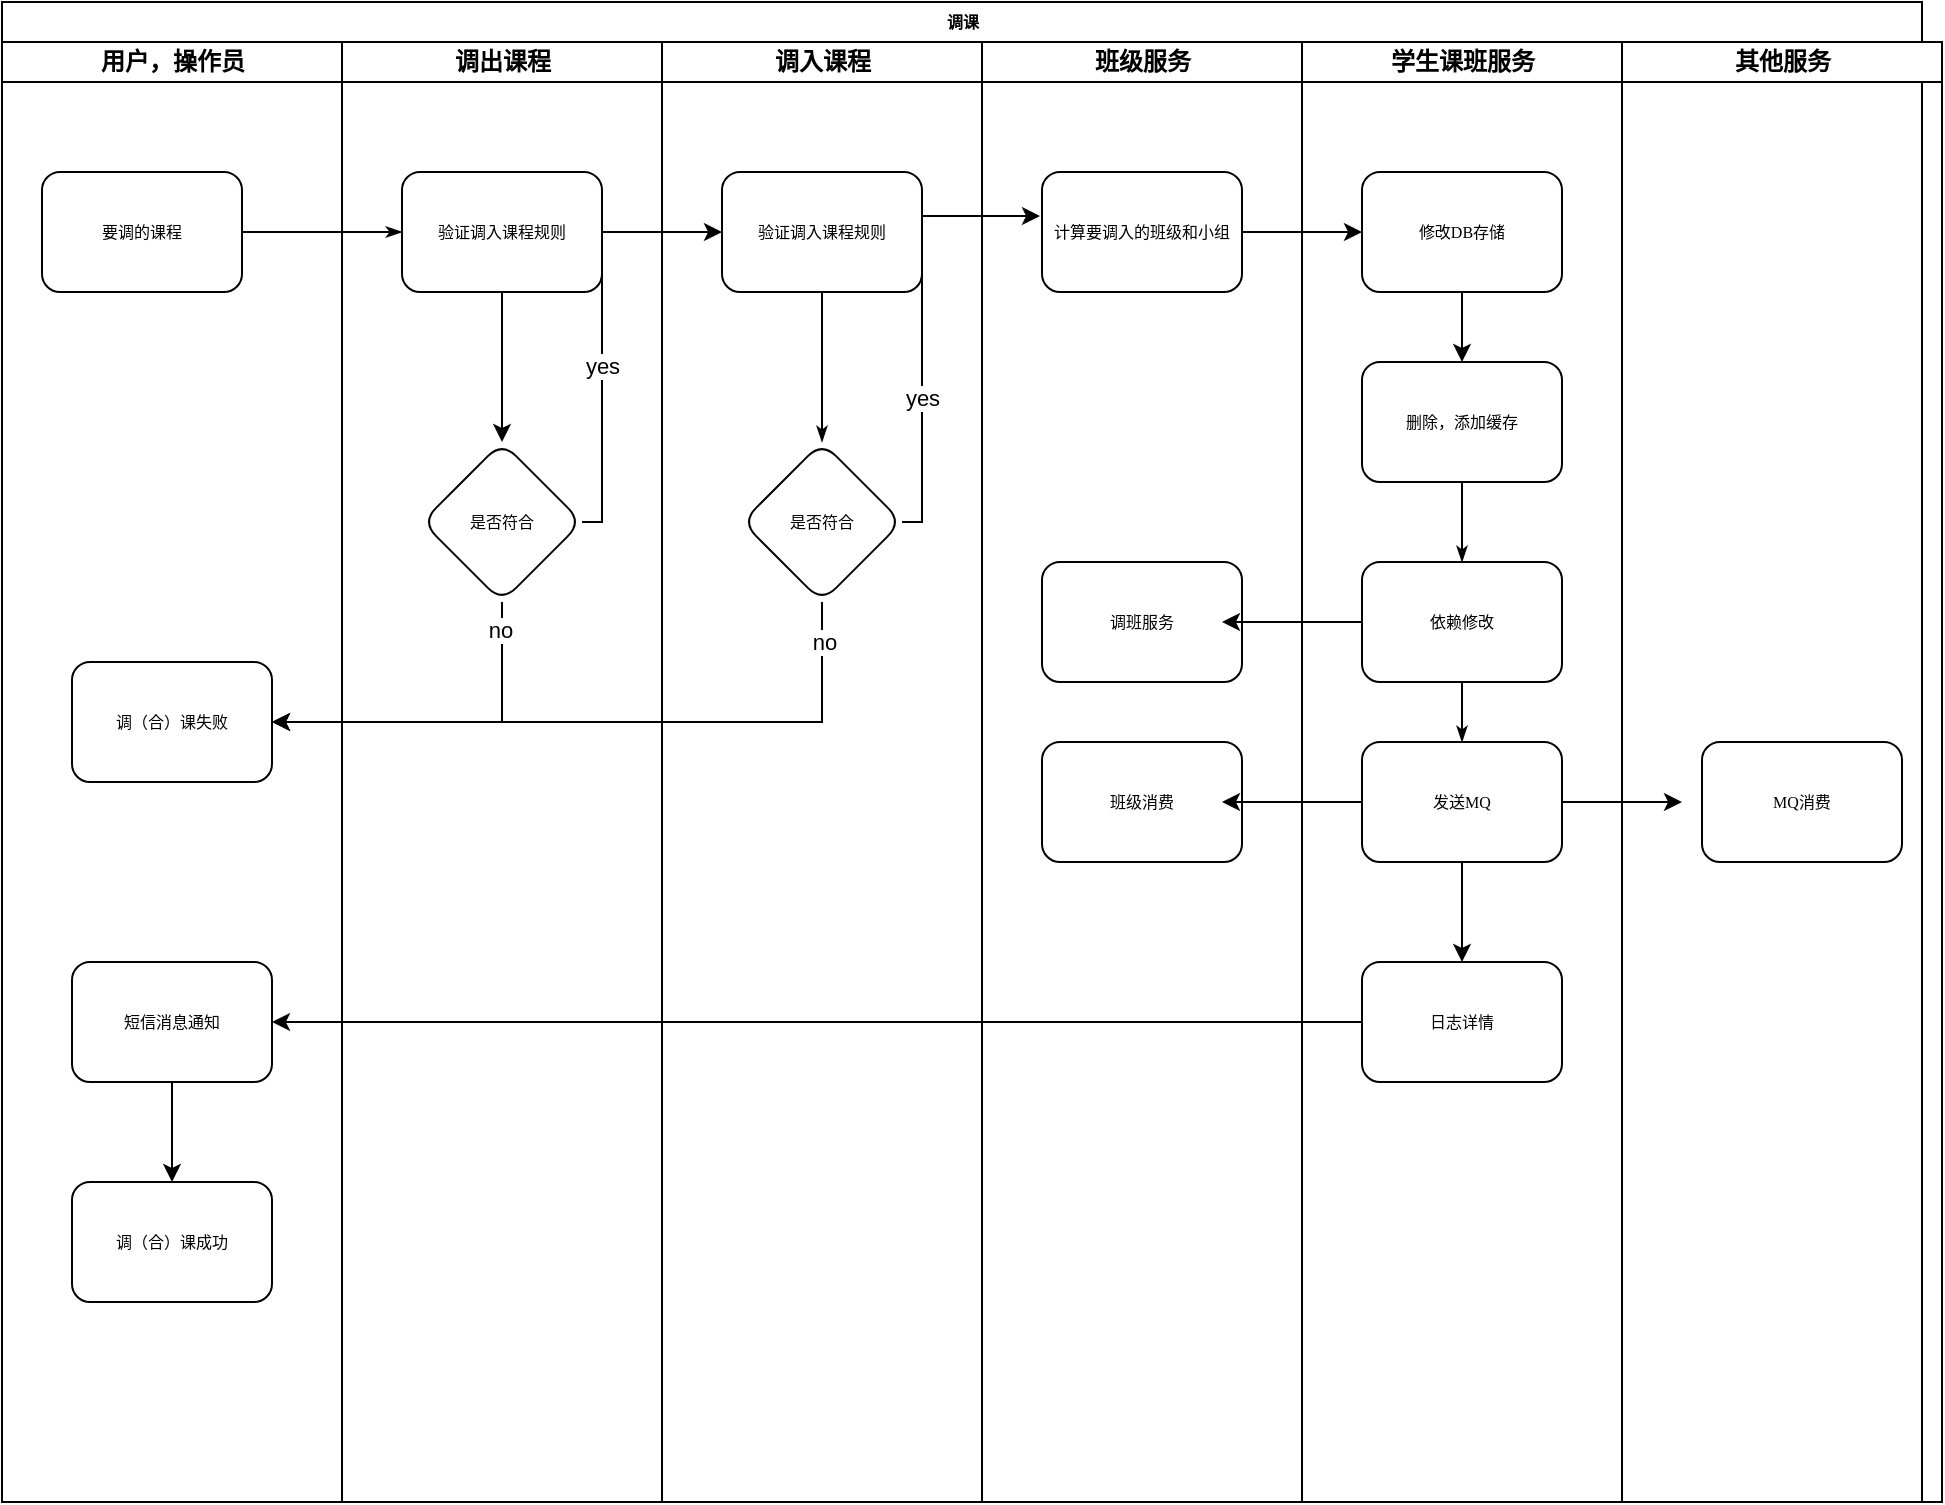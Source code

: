 <mxfile version="13.10.1" type="github">
  <diagram name="Page-1" id="74e2e168-ea6b-b213-b513-2b3c1d86103e">
    <mxGraphModel dx="946" dy="547" grid="1" gridSize="10" guides="1" tooltips="1" connect="1" arrows="1" fold="1" page="1" pageScale="1" pageWidth="1100" pageHeight="850" background="#ffffff" math="0" shadow="0">
      <root>
        <mxCell id="0" />
        <mxCell id="1" parent="0" />
        <mxCell id="77e6c97f196da883-1" value="调课" style="swimlane;html=1;childLayout=stackLayout;startSize=20;rounded=0;shadow=0;labelBackgroundColor=none;strokeWidth=1;fontFamily=Verdana;fontSize=8;align=center;" parent="1" vertex="1">
          <mxGeometry x="70" y="40" width="960" height="750" as="geometry" />
        </mxCell>
        <mxCell id="77e6c97f196da883-2" value="用户，操作员" style="swimlane;html=1;startSize=20;" parent="77e6c97f196da883-1" vertex="1">
          <mxGeometry y="20" width="170" height="730" as="geometry">
            <mxRectangle y="20" width="30" height="730" as="alternateBounds" />
          </mxGeometry>
        </mxCell>
        <mxCell id="77e6c97f196da883-8" value="要调的课程" style="rounded=1;whiteSpace=wrap;html=1;shadow=0;labelBackgroundColor=none;strokeWidth=1;fontFamily=Verdana;fontSize=8;align=center;" parent="77e6c97f196da883-2" vertex="1">
          <mxGeometry x="20" y="65" width="100" height="60" as="geometry" />
        </mxCell>
        <mxCell id="77e6c97f196da883-9" value="调（合）课失败" style="rounded=1;whiteSpace=wrap;html=1;shadow=0;labelBackgroundColor=none;strokeWidth=1;fontFamily=Verdana;fontSize=8;align=center;" parent="77e6c97f196da883-2" vertex="1">
          <mxGeometry x="35" y="310" width="100" height="60" as="geometry" />
        </mxCell>
        <mxCell id="gJNmPtFLMLCiURFd4Cho-70" value="调（合）课成功" style="rounded=1;whiteSpace=wrap;html=1;shadow=0;labelBackgroundColor=none;strokeWidth=1;fontFamily=Verdana;fontSize=8;align=center;" vertex="1" parent="77e6c97f196da883-2">
          <mxGeometry x="35" y="570" width="100" height="60" as="geometry" />
        </mxCell>
        <mxCell id="gJNmPtFLMLCiURFd4Cho-79" style="edgeStyle=orthogonalEdgeStyle;rounded=0;orthogonalLoop=1;jettySize=auto;html=1;" edge="1" parent="77e6c97f196da883-2" source="gJNmPtFLMLCiURFd4Cho-77" target="gJNmPtFLMLCiURFd4Cho-70">
          <mxGeometry relative="1" as="geometry" />
        </mxCell>
        <mxCell id="gJNmPtFLMLCiURFd4Cho-77" value="短信消息通知" style="rounded=1;whiteSpace=wrap;html=1;shadow=0;labelBackgroundColor=none;strokeWidth=1;fontFamily=Verdana;fontSize=8;align=center;" vertex="1" parent="77e6c97f196da883-2">
          <mxGeometry x="35" y="460" width="100" height="60" as="geometry" />
        </mxCell>
        <mxCell id="77e6c97f196da883-26" style="edgeStyle=orthogonalEdgeStyle;rounded=1;html=1;labelBackgroundColor=none;startArrow=none;startFill=0;startSize=5;endArrow=classicThin;endFill=1;endSize=5;jettySize=auto;orthogonalLoop=1;strokeWidth=1;fontFamily=Verdana;fontSize=8" parent="77e6c97f196da883-1" source="77e6c97f196da883-8" target="77e6c97f196da883-11" edge="1">
          <mxGeometry relative="1" as="geometry" />
        </mxCell>
        <mxCell id="77e6c97f196da883-3" value="调出课程" style="swimlane;html=1;startSize=20;" parent="77e6c97f196da883-1" vertex="1">
          <mxGeometry x="170" y="20" width="160" height="730" as="geometry" />
        </mxCell>
        <mxCell id="77e6c97f196da883-11" value="验证调入课程规则" style="rounded=1;whiteSpace=wrap;html=1;shadow=0;labelBackgroundColor=none;strokeWidth=1;fontFamily=Verdana;fontSize=8;align=center;" parent="77e6c97f196da883-3" vertex="1">
          <mxGeometry x="30" y="65" width="100" height="60" as="geometry" />
        </mxCell>
        <mxCell id="gJNmPtFLMLCiURFd4Cho-57" value="是否符合" style="rhombus;whiteSpace=wrap;html=1;rounded=1;shadow=0;fontFamily=Verdana;fontSize=8;strokeWidth=1;" vertex="1" parent="77e6c97f196da883-3">
          <mxGeometry x="40" y="200" width="80" height="80" as="geometry" />
        </mxCell>
        <mxCell id="gJNmPtFLMLCiURFd4Cho-58" value="" style="edgeStyle=orthogonalEdgeStyle;rounded=0;orthogonalLoop=1;jettySize=auto;html=1;" edge="1" parent="77e6c97f196da883-3" source="77e6c97f196da883-11" target="gJNmPtFLMLCiURFd4Cho-57">
          <mxGeometry relative="1" as="geometry" />
        </mxCell>
        <mxCell id="77e6c97f196da883-4" value="调入课程" style="swimlane;html=1;startSize=20;" parent="77e6c97f196da883-1" vertex="1">
          <mxGeometry x="330" y="20" width="160" height="730" as="geometry" />
        </mxCell>
        <mxCell id="77e6c97f196da883-12" value="验证调入课程规则" style="rounded=1;whiteSpace=wrap;html=1;shadow=0;labelBackgroundColor=none;strokeWidth=1;fontFamily=Verdana;fontSize=8;align=center;" parent="77e6c97f196da883-4" vertex="1">
          <mxGeometry x="30" y="65" width="100" height="60" as="geometry" />
        </mxCell>
        <mxCell id="77e6c97f196da883-29" style="edgeStyle=orthogonalEdgeStyle;rounded=1;html=1;labelBackgroundColor=none;startArrow=none;startFill=0;startSize=5;endArrow=classicThin;endFill=1;endSize=5;jettySize=auto;orthogonalLoop=1;strokeWidth=1;fontFamily=Verdana;fontSize=8" parent="77e6c97f196da883-4" source="77e6c97f196da883-12" edge="1">
          <mxGeometry relative="1" as="geometry">
            <mxPoint x="80" y="200" as="targetPoint" />
          </mxGeometry>
        </mxCell>
        <mxCell id="gJNmPtFLMLCiURFd4Cho-59" value="是否符合" style="rhombus;whiteSpace=wrap;html=1;rounded=1;shadow=0;fontFamily=Verdana;fontSize=8;strokeWidth=1;" vertex="1" parent="77e6c97f196da883-4">
          <mxGeometry x="40" y="200" width="80" height="80" as="geometry" />
        </mxCell>
        <mxCell id="77e6c97f196da883-5" value="班级服务" style="swimlane;html=1;startSize=20;align=center;aspect=fixed;" parent="77e6c97f196da883-1" vertex="1">
          <mxGeometry x="490" y="20" width="160" height="730" as="geometry" />
        </mxCell>
        <mxCell id="gJNmPtFLMLCiURFd4Cho-45" value="计算要调入的班级和小组" style="rounded=1;whiteSpace=wrap;html=1;shadow=0;labelBackgroundColor=none;strokeWidth=1;fontFamily=Verdana;fontSize=8;align=center;" vertex="1" parent="77e6c97f196da883-5">
          <mxGeometry x="30" y="65" width="100" height="60" as="geometry" />
        </mxCell>
        <mxCell id="gJNmPtFLMLCiURFd4Cho-74" value="调班服务" style="rounded=1;whiteSpace=wrap;html=1;shadow=0;labelBackgroundColor=none;strokeWidth=1;fontFamily=Verdana;fontSize=8;align=center;" vertex="1" parent="77e6c97f196da883-5">
          <mxGeometry x="30" y="260" width="100" height="60" as="geometry" />
        </mxCell>
        <mxCell id="gJNmPtFLMLCiURFd4Cho-76" value="班级消费" style="rounded=1;whiteSpace=wrap;html=1;shadow=0;labelBackgroundColor=none;strokeWidth=1;fontFamily=Verdana;fontSize=8;align=center;" vertex="1" parent="77e6c97f196da883-5">
          <mxGeometry x="30" y="350" width="100" height="60" as="geometry" />
        </mxCell>
        <mxCell id="gJNmPtFLMLCiURFd4Cho-60" style="edgeStyle=orthogonalEdgeStyle;rounded=0;orthogonalLoop=1;jettySize=auto;html=1;entryX=0;entryY=0.5;entryDx=0;entryDy=0;" edge="1" parent="77e6c97f196da883-1" source="gJNmPtFLMLCiURFd4Cho-57" target="77e6c97f196da883-12">
          <mxGeometry relative="1" as="geometry">
            <Array as="points">
              <mxPoint x="300" y="260" />
              <mxPoint x="300" y="115" />
            </Array>
          </mxGeometry>
        </mxCell>
        <mxCell id="gJNmPtFLMLCiURFd4Cho-64" value="yes" style="edgeLabel;html=1;align=center;verticalAlign=middle;resizable=0;points=[];" vertex="1" connectable="0" parent="gJNmPtFLMLCiURFd4Cho-60">
          <mxGeometry x="-0.181" relative="1" as="geometry">
            <mxPoint as="offset" />
          </mxGeometry>
        </mxCell>
        <mxCell id="gJNmPtFLMLCiURFd4Cho-61" style="edgeStyle=orthogonalEdgeStyle;rounded=0;orthogonalLoop=1;jettySize=auto;html=1;entryX=-0.01;entryY=0.367;entryDx=0;entryDy=0;entryPerimeter=0;" edge="1" parent="77e6c97f196da883-1" source="gJNmPtFLMLCiURFd4Cho-59" target="gJNmPtFLMLCiURFd4Cho-45">
          <mxGeometry relative="1" as="geometry">
            <Array as="points">
              <mxPoint x="460" y="260" />
              <mxPoint x="460" y="107" />
            </Array>
          </mxGeometry>
        </mxCell>
        <mxCell id="gJNmPtFLMLCiURFd4Cho-62" value="yes" style="edgeLabel;html=1;align=center;verticalAlign=middle;resizable=0;points=[];" vertex="1" connectable="0" parent="gJNmPtFLMLCiURFd4Cho-61">
          <mxGeometry x="-0.351" relative="1" as="geometry">
            <mxPoint as="offset" />
          </mxGeometry>
        </mxCell>
        <mxCell id="gJNmPtFLMLCiURFd4Cho-65" style="edgeStyle=orthogonalEdgeStyle;rounded=0;orthogonalLoop=1;jettySize=auto;html=1;exitX=0.5;exitY=1;exitDx=0;exitDy=0;entryX=1;entryY=0.5;entryDx=0;entryDy=0;" edge="1" parent="77e6c97f196da883-1" source="gJNmPtFLMLCiURFd4Cho-57" target="77e6c97f196da883-9">
          <mxGeometry relative="1" as="geometry" />
        </mxCell>
        <mxCell id="gJNmPtFLMLCiURFd4Cho-69" value="no" style="edgeLabel;html=1;align=center;verticalAlign=middle;resizable=0;points=[];" vertex="1" connectable="0" parent="gJNmPtFLMLCiURFd4Cho-65">
          <mxGeometry x="-0.84" y="-1" relative="1" as="geometry">
            <mxPoint as="offset" />
          </mxGeometry>
        </mxCell>
        <mxCell id="gJNmPtFLMLCiURFd4Cho-66" style="edgeStyle=orthogonalEdgeStyle;rounded=0;orthogonalLoop=1;jettySize=auto;html=1;exitX=0.5;exitY=1;exitDx=0;exitDy=0;entryX=1;entryY=0.5;entryDx=0;entryDy=0;" edge="1" parent="77e6c97f196da883-1" source="gJNmPtFLMLCiURFd4Cho-59" target="77e6c97f196da883-9">
          <mxGeometry relative="1" as="geometry" />
        </mxCell>
        <mxCell id="gJNmPtFLMLCiURFd4Cho-68" value="no" style="edgeLabel;html=1;align=center;verticalAlign=middle;resizable=0;points=[];" vertex="1" connectable="0" parent="gJNmPtFLMLCiURFd4Cho-66">
          <mxGeometry x="-0.884" y="1" relative="1" as="geometry">
            <mxPoint as="offset" />
          </mxGeometry>
        </mxCell>
        <mxCell id="gJNmPtFLMLCiURFd4Cho-48" style="edgeStyle=orthogonalEdgeStyle;rounded=0;orthogonalLoop=1;jettySize=auto;html=1;entryX=0;entryY=0.5;entryDx=0;entryDy=0;" edge="1" parent="77e6c97f196da883-1" source="gJNmPtFLMLCiURFd4Cho-45" target="gJNmPtFLMLCiURFd4Cho-47">
          <mxGeometry relative="1" as="geometry" />
        </mxCell>
        <mxCell id="77e6c97f196da883-6" value="学生课班服务" style="swimlane;html=1;startSize=20;aspect=fixed;" parent="77e6c97f196da883-1" vertex="1">
          <mxGeometry x="650" y="20" width="160" height="730" as="geometry" />
        </mxCell>
        <mxCell id="gJNmPtFLMLCiURFd4Cho-47" value="修改DB存储" style="rounded=1;whiteSpace=wrap;html=1;shadow=0;labelBackgroundColor=none;strokeWidth=1;fontFamily=Verdana;fontSize=8;align=center;" vertex="1" parent="77e6c97f196da883-6">
          <mxGeometry x="30" y="65" width="100" height="60" as="geometry" />
        </mxCell>
        <mxCell id="gJNmPtFLMLCiURFd4Cho-50" value="删除，添加缓存" style="rounded=1;whiteSpace=wrap;html=1;shadow=0;labelBackgroundColor=none;strokeWidth=1;fontFamily=Verdana;fontSize=8;align=center;" vertex="1" parent="77e6c97f196da883-6">
          <mxGeometry x="30" y="160" width="100" height="60" as="geometry" />
        </mxCell>
        <mxCell id="gJNmPtFLMLCiURFd4Cho-51" value="依赖修改" style="rounded=1;whiteSpace=wrap;html=1;shadow=0;labelBackgroundColor=none;strokeWidth=1;fontFamily=Verdana;fontSize=8;align=center;" vertex="1" parent="77e6c97f196da883-6">
          <mxGeometry x="30" y="260" width="100" height="60" as="geometry" />
        </mxCell>
        <mxCell id="gJNmPtFLMLCiURFd4Cho-56" style="edgeStyle=orthogonalEdgeStyle;rounded=0;orthogonalLoop=1;jettySize=auto;html=1;" edge="1" parent="77e6c97f196da883-6" source="gJNmPtFLMLCiURFd4Cho-52" target="gJNmPtFLMLCiURFd4Cho-55">
          <mxGeometry relative="1" as="geometry" />
        </mxCell>
        <mxCell id="gJNmPtFLMLCiURFd4Cho-52" value="发送MQ" style="rounded=1;whiteSpace=wrap;html=1;shadow=0;labelBackgroundColor=none;strokeWidth=1;fontFamily=Verdana;fontSize=8;align=center;" vertex="1" parent="77e6c97f196da883-6">
          <mxGeometry x="30" y="350" width="100" height="60" as="geometry" />
        </mxCell>
        <mxCell id="gJNmPtFLMLCiURFd4Cho-53" style="edgeStyle=orthogonalEdgeStyle;rounded=1;html=1;labelBackgroundColor=none;startArrow=none;startFill=0;startSize=5;endArrow=classicThin;endFill=1;endSize=5;jettySize=auto;orthogonalLoop=1;strokeWidth=1;fontFamily=Verdana;fontSize=8" edge="1" parent="77e6c97f196da883-6" source="gJNmPtFLMLCiURFd4Cho-50" target="gJNmPtFLMLCiURFd4Cho-51">
          <mxGeometry relative="1" as="geometry" />
        </mxCell>
        <mxCell id="gJNmPtFLMLCiURFd4Cho-54" style="edgeStyle=orthogonalEdgeStyle;rounded=1;html=1;labelBackgroundColor=none;startArrow=none;startFill=0;startSize=5;endArrow=classicThin;endFill=1;endSize=5;jettySize=auto;orthogonalLoop=1;strokeWidth=1;fontFamily=Verdana;fontSize=8" edge="1" parent="77e6c97f196da883-6" source="gJNmPtFLMLCiURFd4Cho-51" target="gJNmPtFLMLCiURFd4Cho-52">
          <mxGeometry relative="1" as="geometry" />
        </mxCell>
        <mxCell id="gJNmPtFLMLCiURFd4Cho-49" style="edgeStyle=orthogonalEdgeStyle;rounded=0;orthogonalLoop=1;jettySize=auto;html=1;entryX=0.5;entryY=0;entryDx=0;entryDy=0;" edge="1" parent="77e6c97f196da883-6" source="gJNmPtFLMLCiURFd4Cho-47" target="gJNmPtFLMLCiURFd4Cho-50">
          <mxGeometry relative="1" as="geometry">
            <mxPoint x="90" y="180" as="targetPoint" />
          </mxGeometry>
        </mxCell>
        <mxCell id="gJNmPtFLMLCiURFd4Cho-55" value="日志详情" style="rounded=1;whiteSpace=wrap;html=1;shadow=0;labelBackgroundColor=none;strokeWidth=1;fontFamily=Verdana;fontSize=8;align=center;" vertex="1" parent="77e6c97f196da883-6">
          <mxGeometry x="30" y="460" width="100" height="60" as="geometry" />
        </mxCell>
        <mxCell id="77e6c97f196da883-7" value="其他服务" style="swimlane;html=1;startSize=20;" parent="77e6c97f196da883-6" vertex="1">
          <mxGeometry x="160" width="160" height="730" as="geometry" />
        </mxCell>
        <mxCell id="gJNmPtFLMLCiURFd4Cho-72" value="MQ消费" style="rounded=1;whiteSpace=wrap;html=1;shadow=0;labelBackgroundColor=none;strokeWidth=1;fontFamily=Verdana;fontSize=8;align=center;" vertex="1" parent="77e6c97f196da883-7">
          <mxGeometry x="40" y="350" width="100" height="60" as="geometry" />
        </mxCell>
        <mxCell id="gJNmPtFLMLCiURFd4Cho-78" style="edgeStyle=orthogonalEdgeStyle;rounded=0;orthogonalLoop=1;jettySize=auto;html=1;" edge="1" parent="77e6c97f196da883-1" source="gJNmPtFLMLCiURFd4Cho-55" target="gJNmPtFLMLCiURFd4Cho-77">
          <mxGeometry relative="1" as="geometry" />
        </mxCell>
        <mxCell id="gJNmPtFLMLCiURFd4Cho-71" style="edgeStyle=orthogonalEdgeStyle;rounded=0;orthogonalLoop=1;jettySize=auto;html=1;" edge="1" parent="1" source="gJNmPtFLMLCiURFd4Cho-52">
          <mxGeometry relative="1" as="geometry">
            <mxPoint x="910" y="440" as="targetPoint" />
          </mxGeometry>
        </mxCell>
        <mxCell id="gJNmPtFLMLCiURFd4Cho-73" style="edgeStyle=orthogonalEdgeStyle;rounded=0;orthogonalLoop=1;jettySize=auto;html=1;" edge="1" parent="1" source="gJNmPtFLMLCiURFd4Cho-51">
          <mxGeometry relative="1" as="geometry">
            <mxPoint x="680" y="350" as="targetPoint" />
          </mxGeometry>
        </mxCell>
        <mxCell id="gJNmPtFLMLCiURFd4Cho-75" style="edgeStyle=orthogonalEdgeStyle;rounded=0;orthogonalLoop=1;jettySize=auto;html=1;exitX=0;exitY=0.5;exitDx=0;exitDy=0;" edge="1" parent="1" source="gJNmPtFLMLCiURFd4Cho-52">
          <mxGeometry relative="1" as="geometry">
            <mxPoint x="680" y="440" as="targetPoint" />
          </mxGeometry>
        </mxCell>
      </root>
    </mxGraphModel>
  </diagram>
</mxfile>
